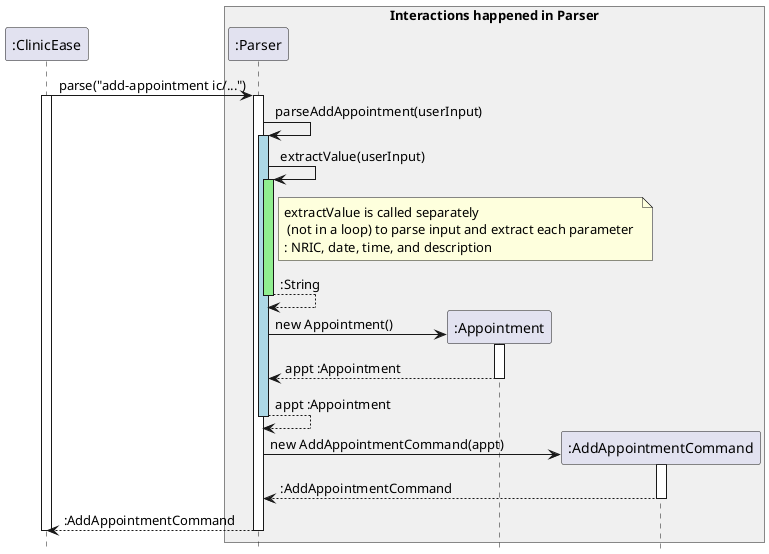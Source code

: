 @startuml
hide footbox


participant ":ClinicEase" as ClinicEase
box "Interactions happened in Parser" #F0F0F0
participant ":Parser" as Parser
participant ":Appointment" as Appointment
participant ":AddAppointmentCommand" as AddAppointmentCommand
end box

ClinicEase -> Parser : parse("add-appointment ic/...")
activate ClinicEase

activate Parser
Parser -> Parser : parseAddAppointment(userInput)
activate Parser #lightblue

Parser -> Parser : extractValue(userInput)
activate Parser #lightgreen
note right of Parser:  extractValue is called separately \n (not in a loop) to parse input and extract each parameter \n: NRIC, date, time, and description
Parser --> Parser : :String
deactivate Parser

create Appointment
Parser -> Appointment : new Appointment()
activate Appointment
Appointment --> Parser : appt :Appointment
deactivate Appointment

Parser --> Parser : appt :Appointment
deactivate Parser


create AddAppointmentCommand
Parser -> AddAppointmentCommand : new AddAppointmentCommand(appt)
activate AddAppointmentCommand
AddAppointmentCommand --> Parser : :AddAppointmentCommand
deactivate AddAppointmentCommand
Parser --> ClinicEase : :AddAppointmentCommand
deactivate Parser
deactivate ClinicEase


@enduml